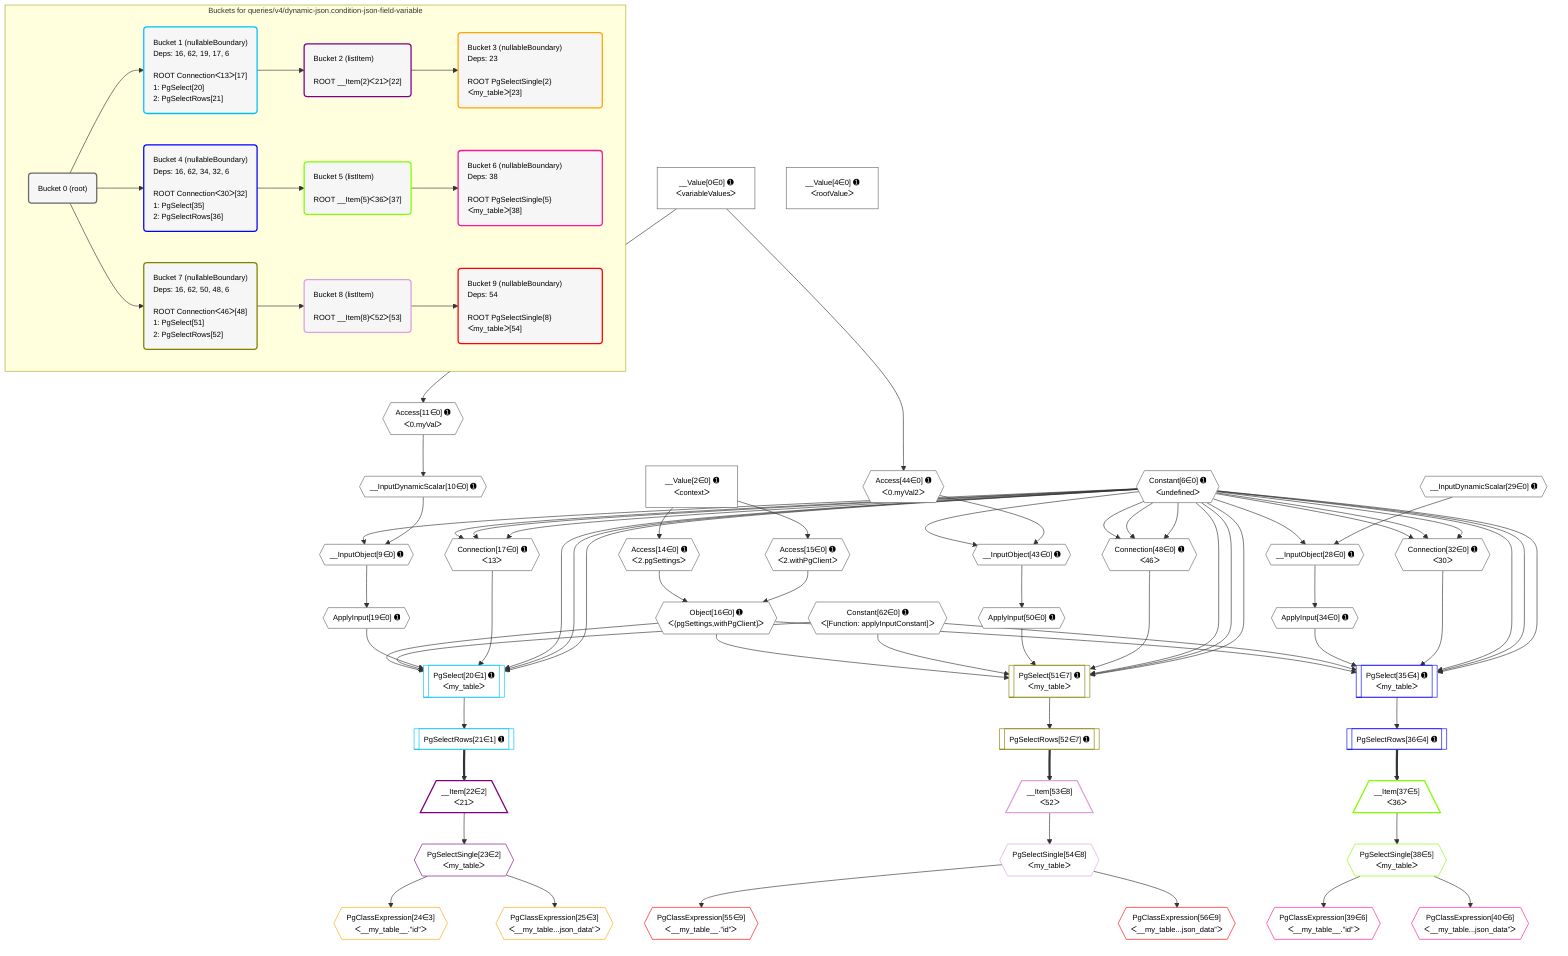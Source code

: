 %%{init: {'themeVariables': { 'fontSize': '12px'}}}%%
graph TD
    classDef path fill:#eee,stroke:#000,color:#000
    classDef plan fill:#fff,stroke-width:1px,color:#000
    classDef itemplan fill:#fff,stroke-width:2px,color:#000
    classDef unbatchedplan fill:#dff,stroke-width:1px,color:#000
    classDef sideeffectplan fill:#fcc,stroke-width:2px,color:#000
    classDef bucket fill:#f6f6f6,color:#000,stroke-width:2px,text-align:left


    %% plan dependencies
    Connection17{{"Connection[17∈0] ➊<br />ᐸ13ᐳ"}}:::plan
    Constant6{{"Constant[6∈0] ➊<br />ᐸundefinedᐳ"}}:::plan
    Constant6 & Constant6 & Constant6 --> Connection17
    Connection32{{"Connection[32∈0] ➊<br />ᐸ30ᐳ"}}:::plan
    Constant6 & Constant6 & Constant6 --> Connection32
    Connection48{{"Connection[48∈0] ➊<br />ᐸ46ᐳ"}}:::plan
    Constant6 & Constant6 & Constant6 --> Connection48
    __InputObject9{{"__InputObject[9∈0] ➊"}}:::plan
    __InputDynamicScalar10{{"__InputDynamicScalar[10∈0] ➊"}}:::plan
    Constant6 & __InputDynamicScalar10 --> __InputObject9
    Object16{{"Object[16∈0] ➊<br />ᐸ{pgSettings,withPgClient}ᐳ"}}:::plan
    Access14{{"Access[14∈0] ➊<br />ᐸ2.pgSettingsᐳ"}}:::plan
    Access15{{"Access[15∈0] ➊<br />ᐸ2.withPgClientᐳ"}}:::plan
    Access14 & Access15 --> Object16
    __InputObject28{{"__InputObject[28∈0] ➊"}}:::plan
    __InputDynamicScalar29{{"__InputDynamicScalar[29∈0] ➊"}}:::plan
    Constant6 & __InputDynamicScalar29 --> __InputObject28
    __InputObject43{{"__InputObject[43∈0] ➊"}}:::plan
    Access44{{"Access[44∈0] ➊<br />ᐸ0.myVal2ᐳ"}}:::plan
    Constant6 & Access44 --> __InputObject43
    Access11{{"Access[11∈0] ➊<br />ᐸ0.myValᐳ"}}:::plan
    Access11 --> __InputDynamicScalar10
    __Value0["__Value[0∈0] ➊<br />ᐸvariableValuesᐳ"]:::plan
    __Value0 --> Access11
    __Value2["__Value[2∈0] ➊<br />ᐸcontextᐳ"]:::plan
    __Value2 --> Access14
    __Value2 --> Access15
    ApplyInput19{{"ApplyInput[19∈0] ➊"}}:::plan
    __InputObject9 --> ApplyInput19
    ApplyInput34{{"ApplyInput[34∈0] ➊"}}:::plan
    __InputObject28 --> ApplyInput34
    __Value0 --> Access44
    ApplyInput50{{"ApplyInput[50∈0] ➊"}}:::plan
    __InputObject43 --> ApplyInput50
    __Value4["__Value[4∈0] ➊<br />ᐸrootValueᐳ"]:::plan
    Constant62{{"Constant[62∈0] ➊<br />ᐸ[Function: applyInputConstant]ᐳ"}}:::plan
    PgSelect20[["PgSelect[20∈1] ➊<br />ᐸmy_tableᐳ"]]:::plan
    Object16 & Constant62 & ApplyInput19 & Connection17 & Constant6 & Constant6 & Constant6 --> PgSelect20
    PgSelectRows21[["PgSelectRows[21∈1] ➊"]]:::plan
    PgSelect20 --> PgSelectRows21
    __Item22[/"__Item[22∈2]<br />ᐸ21ᐳ"\]:::itemplan
    PgSelectRows21 ==> __Item22
    PgSelectSingle23{{"PgSelectSingle[23∈2]<br />ᐸmy_tableᐳ"}}:::plan
    __Item22 --> PgSelectSingle23
    PgClassExpression24{{"PgClassExpression[24∈3]<br />ᐸ__my_table__.”id”ᐳ"}}:::plan
    PgSelectSingle23 --> PgClassExpression24
    PgClassExpression25{{"PgClassExpression[25∈3]<br />ᐸ__my_table...json_data”ᐳ"}}:::plan
    PgSelectSingle23 --> PgClassExpression25
    PgSelect35[["PgSelect[35∈4] ➊<br />ᐸmy_tableᐳ"]]:::plan
    Object16 & Constant62 & ApplyInput34 & Connection32 & Constant6 & Constant6 & Constant6 --> PgSelect35
    PgSelectRows36[["PgSelectRows[36∈4] ➊"]]:::plan
    PgSelect35 --> PgSelectRows36
    __Item37[/"__Item[37∈5]<br />ᐸ36ᐳ"\]:::itemplan
    PgSelectRows36 ==> __Item37
    PgSelectSingle38{{"PgSelectSingle[38∈5]<br />ᐸmy_tableᐳ"}}:::plan
    __Item37 --> PgSelectSingle38
    PgClassExpression39{{"PgClassExpression[39∈6]<br />ᐸ__my_table__.”id”ᐳ"}}:::plan
    PgSelectSingle38 --> PgClassExpression39
    PgClassExpression40{{"PgClassExpression[40∈6]<br />ᐸ__my_table...json_data”ᐳ"}}:::plan
    PgSelectSingle38 --> PgClassExpression40
    PgSelect51[["PgSelect[51∈7] ➊<br />ᐸmy_tableᐳ"]]:::plan
    Object16 & Constant62 & ApplyInput50 & Connection48 & Constant6 & Constant6 & Constant6 --> PgSelect51
    PgSelectRows52[["PgSelectRows[52∈7] ➊"]]:::plan
    PgSelect51 --> PgSelectRows52
    __Item53[/"__Item[53∈8]<br />ᐸ52ᐳ"\]:::itemplan
    PgSelectRows52 ==> __Item53
    PgSelectSingle54{{"PgSelectSingle[54∈8]<br />ᐸmy_tableᐳ"}}:::plan
    __Item53 --> PgSelectSingle54
    PgClassExpression55{{"PgClassExpression[55∈9]<br />ᐸ__my_table__.”id”ᐳ"}}:::plan
    PgSelectSingle54 --> PgClassExpression55
    PgClassExpression56{{"PgClassExpression[56∈9]<br />ᐸ__my_table...json_data”ᐳ"}}:::plan
    PgSelectSingle54 --> PgClassExpression56

    %% define steps

    subgraph "Buckets for queries/v4/dynamic-json.condition-json-field-variable"
    Bucket0("Bucket 0 (root)"):::bucket
    classDef bucket0 stroke:#696969
    class Bucket0,__Value0,__Value2,__Value4,Constant6,__InputObject9,__InputDynamicScalar10,Access11,Access14,Access15,Object16,Connection17,ApplyInput19,__InputObject28,__InputDynamicScalar29,Connection32,ApplyInput34,__InputObject43,Access44,Connection48,ApplyInput50,Constant62 bucket0
    Bucket1("Bucket 1 (nullableBoundary)<br />Deps: 16, 62, 19, 17, 6<br /><br />ROOT Connectionᐸ13ᐳ[17]<br />1: PgSelect[20]<br />2: PgSelectRows[21]"):::bucket
    classDef bucket1 stroke:#00bfff
    class Bucket1,PgSelect20,PgSelectRows21 bucket1
    Bucket2("Bucket 2 (listItem)<br /><br />ROOT __Item{2}ᐸ21ᐳ[22]"):::bucket
    classDef bucket2 stroke:#7f007f
    class Bucket2,__Item22,PgSelectSingle23 bucket2
    Bucket3("Bucket 3 (nullableBoundary)<br />Deps: 23<br /><br />ROOT PgSelectSingle{2}ᐸmy_tableᐳ[23]"):::bucket
    classDef bucket3 stroke:#ffa500
    class Bucket3,PgClassExpression24,PgClassExpression25 bucket3
    Bucket4("Bucket 4 (nullableBoundary)<br />Deps: 16, 62, 34, 32, 6<br /><br />ROOT Connectionᐸ30ᐳ[32]<br />1: PgSelect[35]<br />2: PgSelectRows[36]"):::bucket
    classDef bucket4 stroke:#0000ff
    class Bucket4,PgSelect35,PgSelectRows36 bucket4
    Bucket5("Bucket 5 (listItem)<br /><br />ROOT __Item{5}ᐸ36ᐳ[37]"):::bucket
    classDef bucket5 stroke:#7fff00
    class Bucket5,__Item37,PgSelectSingle38 bucket5
    Bucket6("Bucket 6 (nullableBoundary)<br />Deps: 38<br /><br />ROOT PgSelectSingle{5}ᐸmy_tableᐳ[38]"):::bucket
    classDef bucket6 stroke:#ff1493
    class Bucket6,PgClassExpression39,PgClassExpression40 bucket6
    Bucket7("Bucket 7 (nullableBoundary)<br />Deps: 16, 62, 50, 48, 6<br /><br />ROOT Connectionᐸ46ᐳ[48]<br />1: PgSelect[51]<br />2: PgSelectRows[52]"):::bucket
    classDef bucket7 stroke:#808000
    class Bucket7,PgSelect51,PgSelectRows52 bucket7
    Bucket8("Bucket 8 (listItem)<br /><br />ROOT __Item{8}ᐸ52ᐳ[53]"):::bucket
    classDef bucket8 stroke:#dda0dd
    class Bucket8,__Item53,PgSelectSingle54 bucket8
    Bucket9("Bucket 9 (nullableBoundary)<br />Deps: 54<br /><br />ROOT PgSelectSingle{8}ᐸmy_tableᐳ[54]"):::bucket
    classDef bucket9 stroke:#ff0000
    class Bucket9,PgClassExpression55,PgClassExpression56 bucket9
    Bucket0 --> Bucket1 & Bucket4 & Bucket7
    Bucket1 --> Bucket2
    Bucket2 --> Bucket3
    Bucket4 --> Bucket5
    Bucket5 --> Bucket6
    Bucket7 --> Bucket8
    Bucket8 --> Bucket9
    end
